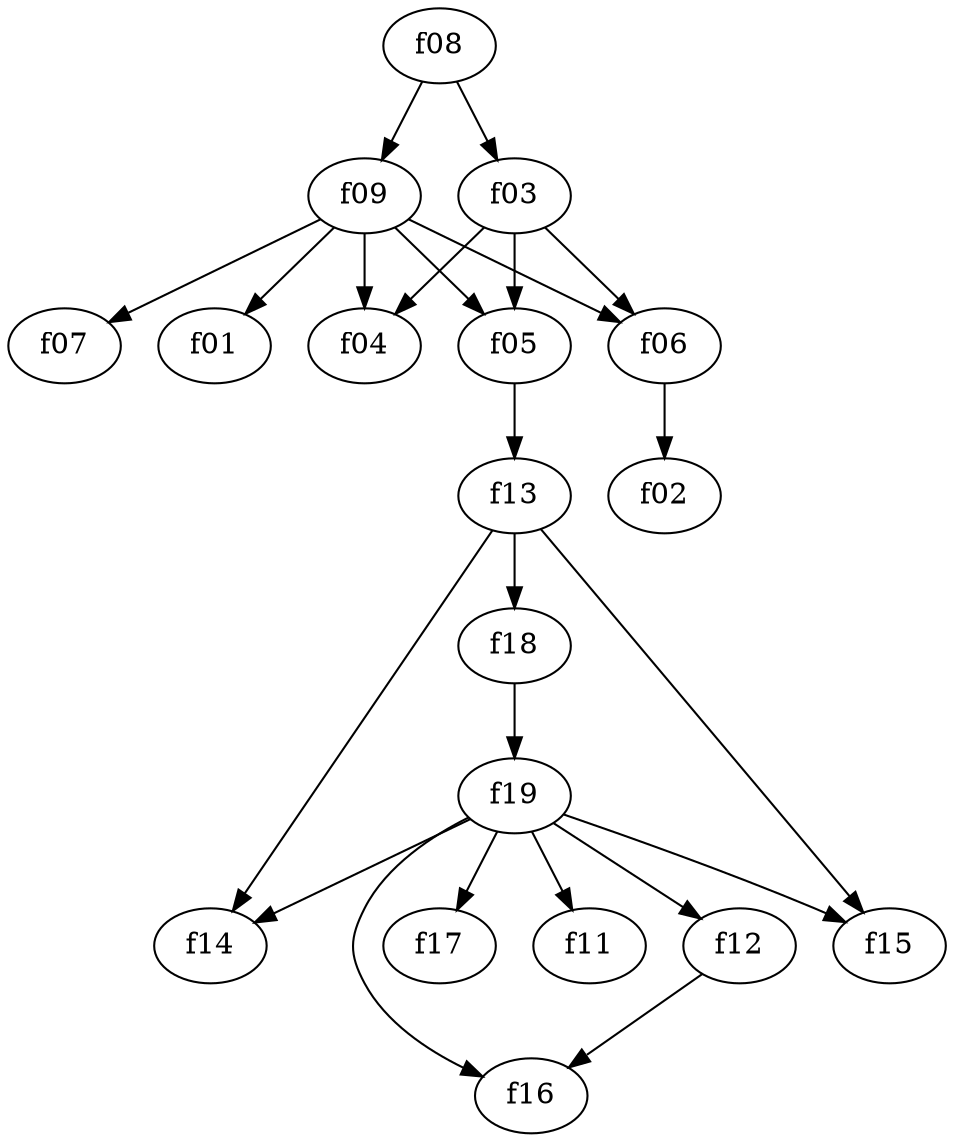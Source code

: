 digraph {
	f01 [label=f01]
	f02 [label=f02]
	f03 [label=f03]
	f04 [label=f04]
	f05 [label=f05]
	f06 [label=f06]
	f07 [label=f07]
	f08 [label=f08]
	f09 [label=f09]
	f11 [label=f11]
	f12 [label=f12]
	f13 [label=f13]
	f14 [label=f14]
	f15 [label=f15]
	f16 [label=f16]
	f17 [label=f17]
	f18 [label=f18]
	f19 [label=f19]
	f08 -> f03
	f08 -> f09
	f09 -> f05
	f09 -> f04
	f09 -> f07
	f09 -> f06
	f09 -> f01
	f05 -> f13
	f03 -> f05
	f03 -> f04
	f03 -> f06
	f19 -> f17
	f19 -> f14
	f19 -> f11
	f19 -> f12
	f19 -> f15
	f19 -> f16
	f18 -> f19
	f06 -> f02
	f12 -> f16
	f13 -> f15
	f13 -> f14
	f13 -> f18
}

